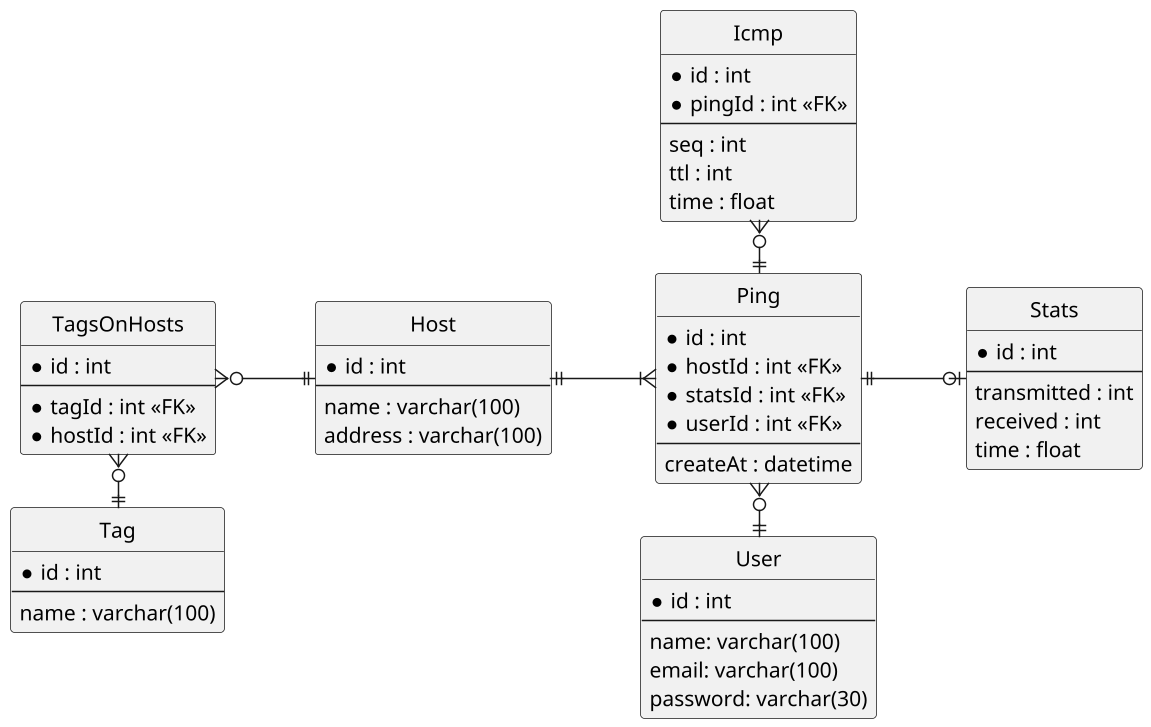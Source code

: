 @startuml
hide circle
scale 1.5
skinparam linetype ortho
skinparam monochrome true
left to right direction

entity "Tag" as tag {
  *id : int
  --
  name : varchar(100)
}

entity "TagsOnHosts" as tp {
  *id : int
  --
  *tagId : int <<FK>>
  *hostId : int <<FK>>
}

entity "Host" as host {
  *id : int
  --
  name : varchar(100)
  address : varchar(100)
}

entity "Ping" as ping {
  *id : int
  *hostId : int <<FK>>
  *statsId : int <<FK>>
  *userId : int <<FK>>
  --
  createAt : datetime
}

entity "Stats" as stats {
  *id : int
  --
  transmitted : int
  received : int
  time : float
}

entity "Icmp" as icmp {
  *id : int
  *pingId : int <<FK>>
  --
  seq : int
  ttl : int
  time : float
}

entity "User" as user {
  *id : int
  --
  name: varchar(100)
  email: varchar(100)
  password: varchar(30)
}

tag ||-upo{ tp
tp }o--|| host
host ||--|{ ping
ping ||--o| stats
ping ||-upo{ icmp
user ||-upo{ ping
@enduml
